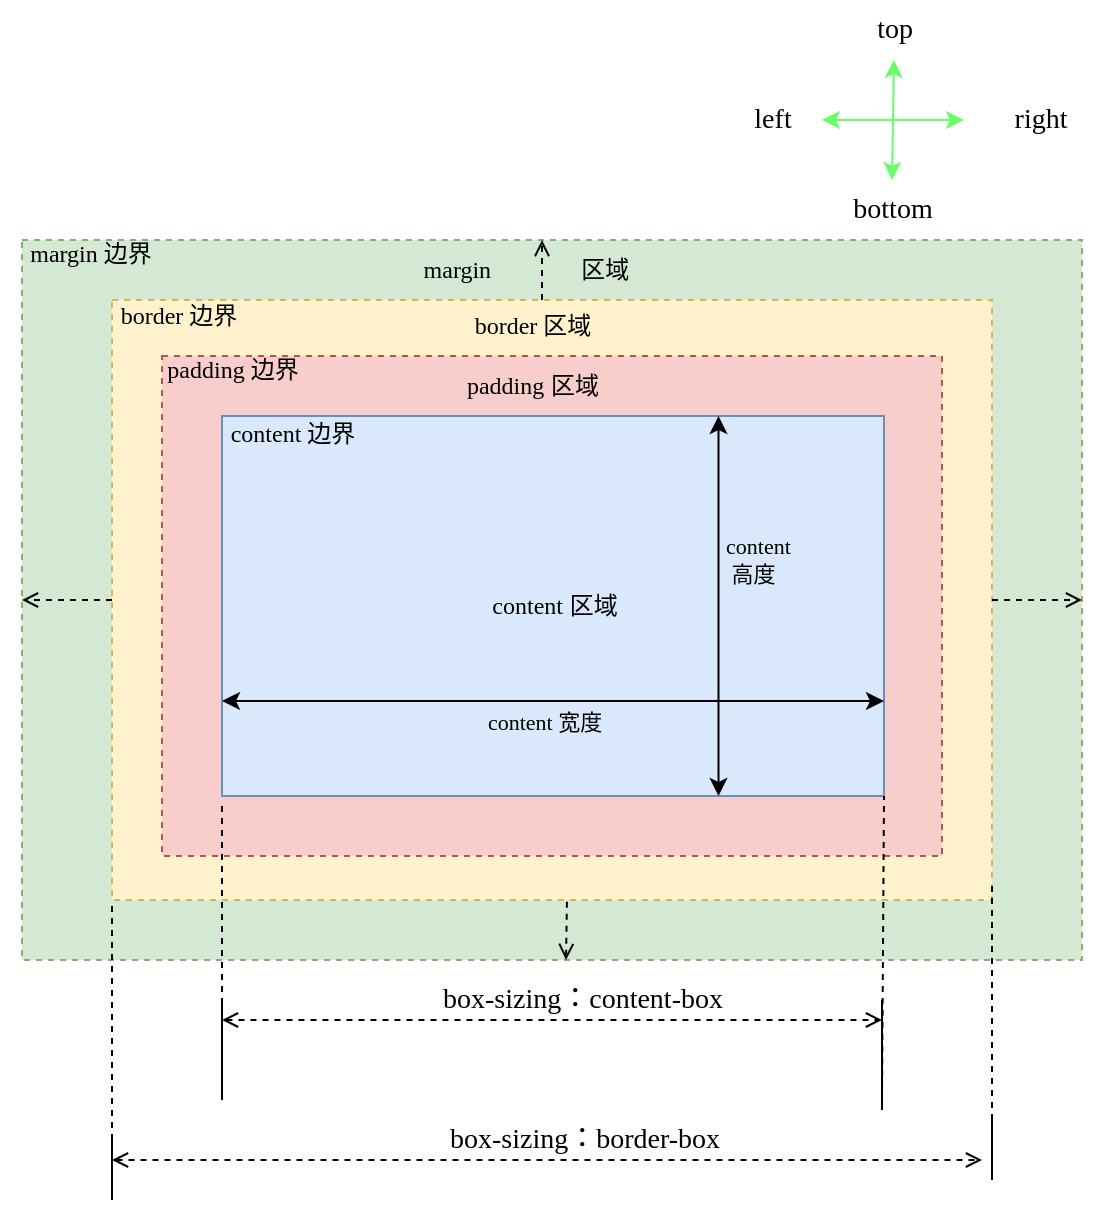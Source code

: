 <mxfile version="20.5.2" type="github" pages="2">
  <diagram id="9d-GFI3kk2zbG0i8XmGT" name="第 1 页">
    <mxGraphModel dx="1550" dy="779" grid="1" gridSize="10" guides="1" tooltips="1" connect="1" arrows="1" fold="1" page="1" pageScale="1" pageWidth="827" pageHeight="1169" math="0" shadow="0">
      <root>
        <mxCell id="0" />
        <mxCell id="1" parent="0" />
        <mxCell id="iBp1cymdIBhy6qXcftFD-20" value="" style="rounded=0;whiteSpace=wrap;html=1;dashed=1;fillColor=#d5e8d4;strokeColor=#82b366;" vertex="1" parent="1">
          <mxGeometry x="160" y="180" width="530" height="360" as="geometry" />
        </mxCell>
        <mxCell id="iBp1cymdIBhy6qXcftFD-21" value="" style="group;align=left;" vertex="1" connectable="0" parent="1">
          <mxGeometry x="205" y="210" width="440" height="300" as="geometry" />
        </mxCell>
        <mxCell id="iBp1cymdIBhy6qXcftFD-16" value="" style="rounded=0;whiteSpace=wrap;html=1;dashed=1;fillColor=#fff2cc;strokeColor=#d6b656;" vertex="1" parent="iBp1cymdIBhy6qXcftFD-21">
          <mxGeometry width="440" height="300" as="geometry" />
        </mxCell>
        <mxCell id="iBp1cymdIBhy6qXcftFD-17" value="" style="group" vertex="1" connectable="0" parent="iBp1cymdIBhy6qXcftFD-21">
          <mxGeometry x="15" y="20" width="400" height="258" as="geometry" />
        </mxCell>
        <mxCell id="iBp1cymdIBhy6qXcftFD-12" value="" style="rounded=0;whiteSpace=wrap;html=1;dashed=1;fillColor=#f8cecc;strokeColor=#b85450;" vertex="1" parent="iBp1cymdIBhy6qXcftFD-17">
          <mxGeometry x="10" y="8" width="390" height="250" as="geometry" />
        </mxCell>
        <mxCell id="iBp1cymdIBhy6qXcftFD-13" value="" style="group" vertex="1" connectable="0" parent="iBp1cymdIBhy6qXcftFD-17">
          <mxGeometry x="40" y="38" width="331" height="190" as="geometry" />
        </mxCell>
        <mxCell id="iBp1cymdIBhy6qXcftFD-1" value="" style="rounded=0;whiteSpace=wrap;html=1;fillColor=#dae8fc;strokeColor=#6c8ebf;" vertex="1" parent="iBp1cymdIBhy6qXcftFD-13">
          <mxGeometry width="331" height="190" as="geometry" />
        </mxCell>
        <mxCell id="iBp1cymdIBhy6qXcftFD-2" value="&lt;font face=&quot;Comic Sans MS&quot;&gt;content&lt;/font&gt; &lt;font data-font-src=&quot;https://fonts.googleapis.com/css?family=ZCOOL+KuaiLe&quot; face=&quot;ZCOOL KuaiLe&quot;&gt;区域&lt;/font&gt;" style="text;html=1;align=center;verticalAlign=middle;resizable=0;points=[];autosize=1;strokeColor=none;fillColor=none;" vertex="1" parent="iBp1cymdIBhy6qXcftFD-13">
          <mxGeometry x="120.5" y="80" width="90" height="30" as="geometry" />
        </mxCell>
        <mxCell id="iBp1cymdIBhy6qXcftFD-3" value="&lt;font face=&quot;Comic Sans MS&quot;&gt;content &lt;/font&gt;&lt;font data-font-src=&quot;https://fonts.googleapis.com/css?family=ZCOOL+KuaiLe&quot; face=&quot;ZCOOL KuaiLe&quot;&gt;边界&lt;/font&gt;" style="text;html=1;align=center;verticalAlign=middle;resizable=0;points=[];autosize=1;strokeColor=none;fillColor=none;" vertex="1" parent="iBp1cymdIBhy6qXcftFD-13">
          <mxGeometry x="-10" y="-6" width="90" height="30" as="geometry" />
        </mxCell>
        <mxCell id="iBp1cymdIBhy6qXcftFD-7" value="" style="endArrow=classic;startArrow=classic;html=1;rounded=0;exitX=0;exitY=0.75;exitDx=0;exitDy=0;entryX=1;entryY=0.75;entryDx=0;entryDy=0;" edge="1" parent="iBp1cymdIBhy6qXcftFD-13" source="iBp1cymdIBhy6qXcftFD-1" target="iBp1cymdIBhy6qXcftFD-1">
          <mxGeometry width="50" height="50" relative="1" as="geometry">
            <mxPoint x="130" y="240" as="sourcePoint" />
            <mxPoint x="180" y="190" as="targetPoint" />
          </mxGeometry>
        </mxCell>
        <mxCell id="iBp1cymdIBhy6qXcftFD-9" value="&lt;font face=&quot;Comic Sans MS&quot;&gt;content &lt;/font&gt;&lt;font data-font-src=&quot;https://fonts.googleapis.com/css?family=ZCOOL+KuaiLe&quot; face=&quot;ZCOOL KuaiLe&quot;&gt;宽度&lt;/font&gt;" style="edgeLabel;html=1;align=center;verticalAlign=middle;resizable=0;points=[];labelBackgroundColor=none;" vertex="1" connectable="0" parent="iBp1cymdIBhy6qXcftFD-7">
          <mxGeometry x="0.108" y="1" relative="1" as="geometry">
            <mxPoint x="-23" y="11" as="offset" />
          </mxGeometry>
        </mxCell>
        <mxCell id="iBp1cymdIBhy6qXcftFD-10" value="" style="endArrow=classic;startArrow=classic;html=1;rounded=0;entryX=0.75;entryY=0;entryDx=0;entryDy=0;exitX=0.75;exitY=1;exitDx=0;exitDy=0;" edge="1" parent="iBp1cymdIBhy6qXcftFD-13" source="iBp1cymdIBhy6qXcftFD-1" target="iBp1cymdIBhy6qXcftFD-1">
          <mxGeometry width="50" height="50" relative="1" as="geometry">
            <mxPoint x="130" y="240" as="sourcePoint" />
            <mxPoint x="180" y="190" as="targetPoint" />
          </mxGeometry>
        </mxCell>
        <mxCell id="iBp1cymdIBhy6qXcftFD-11" value="&lt;span style=&quot;&quot;&gt;&lt;font face=&quot;Comic Sans MS&quot;&gt;content&lt;br&gt;&lt;/font&gt;&lt;font data-font-src=&quot;https://fonts.googleapis.com/css?family=ZCOOL+KuaiLe&quot; face=&quot;ZCOOL KuaiLe&quot;&gt;&amp;nbsp;高度&lt;/font&gt;&lt;/span&gt;" style="edgeLabel;html=1;align=left;verticalAlign=middle;resizable=0;points=[];labelBackgroundColor=none;" vertex="1" connectable="0" parent="iBp1cymdIBhy6qXcftFD-10">
          <mxGeometry x="0.583" y="1" relative="1" as="geometry">
            <mxPoint x="3" y="32" as="offset" />
          </mxGeometry>
        </mxCell>
        <mxCell id="iBp1cymdIBhy6qXcftFD-14" value="&lt;font face=&quot;Comic Sans MS&quot;&gt;padding&lt;/font&gt;&lt;font data-font-src=&quot;https://fonts.googleapis.com/css?family=ZCOOL+KuaiLe&quot; face=&quot;ZCOOL KuaiLe&quot;&gt; 边界&lt;/font&gt;" style="text;html=1;align=center;verticalAlign=middle;resizable=0;points=[];autosize=1;strokeColor=none;fillColor=none;" vertex="1" parent="iBp1cymdIBhy6qXcftFD-17">
          <mxGeometry width="90" height="30" as="geometry" />
        </mxCell>
        <mxCell id="iBp1cymdIBhy6qXcftFD-15" value="&lt;font face=&quot;Comic Sans MS&quot;&gt;border &lt;/font&gt;&lt;font data-font-src=&quot;https://fonts.googleapis.com/css?family=ZCOOL+KuaiLe&quot; face=&quot;ZCOOL KuaiLe&quot;&gt;边界&lt;/font&gt;" style="text;html=1;align=center;verticalAlign=middle;resizable=0;points=[];autosize=1;strokeColor=none;fillColor=none;dashed=1;" vertex="1" parent="iBp1cymdIBhy6qXcftFD-17">
          <mxGeometry x="-27" y="-27" width="90" height="30" as="geometry" />
        </mxCell>
        <mxCell id="iBp1cymdIBhy6qXcftFD-18" value="&lt;font face=&quot;Comic Sans MS&quot;&gt;border &lt;/font&gt;&lt;font data-font-src=&quot;https://fonts.googleapis.com/css?family=ZCOOL+KuaiLe&quot; face=&quot;ZCOOL KuaiLe&quot;&gt;区域&lt;/font&gt;" style="text;html=1;align=center;verticalAlign=middle;resizable=0;points=[];autosize=1;strokeColor=none;fillColor=none;" vertex="1" parent="iBp1cymdIBhy6qXcftFD-17">
          <mxGeometry x="150" y="-22" width="90" height="30" as="geometry" />
        </mxCell>
        <mxCell id="iBp1cymdIBhy6qXcftFD-19" value="&lt;font face=&quot;Comic Sans MS&quot;&gt;padding&lt;/font&gt; &lt;font data-font-src=&quot;https://fonts.googleapis.com/css?family=ZCOOL+KuaiLe&quot; face=&quot;ZCOOL KuaiLe&quot;&gt;区域&lt;/font&gt;" style="text;html=1;align=center;verticalAlign=middle;resizable=0;points=[];autosize=1;strokeColor=none;fillColor=none;" vertex="1" parent="iBp1cymdIBhy6qXcftFD-17">
          <mxGeometry x="150" y="8" width="90" height="30" as="geometry" />
        </mxCell>
        <mxCell id="tstaIWyoXowcSFQgQ5QY-11" value="" style="endArrow=none;html=1;rounded=0;dashed=1;fontFamily=ZCOOL KuaiLe;fontSource=https%3A%2F%2Ffonts.googleapis.com%2Fcss%3Ffamily%3DZCOOL%2BKuaiLe;fontSize=14;" edge="1" parent="iBp1cymdIBhy6qXcftFD-17">
          <mxGeometry width="50" height="50" relative="1" as="geometry">
            <mxPoint x="40" y="380" as="sourcePoint" />
            <mxPoint x="40" y="230" as="targetPoint" />
          </mxGeometry>
        </mxCell>
        <mxCell id="tstaIWyoXowcSFQgQ5QY-14" value="" style="endArrow=none;html=1;rounded=0;dashed=1;fontFamily=ZCOOL KuaiLe;fontSource=https%3A%2F%2Ffonts.googleapis.com%2Fcss%3Ffamily%3DZCOOL%2BKuaiLe;fontSize=14;entryX=1;entryY=1;entryDx=0;entryDy=0;" edge="1" parent="iBp1cymdIBhy6qXcftFD-21" target="iBp1cymdIBhy6qXcftFD-1">
          <mxGeometry width="50" height="50" relative="1" as="geometry">
            <mxPoint x="385" y="400" as="sourcePoint" />
            <mxPoint x="385" y="360" as="targetPoint" />
          </mxGeometry>
        </mxCell>
        <mxCell id="iBp1cymdIBhy6qXcftFD-22" value="&lt;font face=&quot;Comic Sans MS&quot;&gt;margin &lt;/font&gt;&lt;font data-font-src=&quot;https://fonts.googleapis.com/css?family=ZCOOL+KuaiLe&quot; face=&quot;ZCOOL KuaiLe&quot;&gt;边界&lt;/font&gt;" style="text;html=1;align=center;verticalAlign=middle;resizable=0;points=[];autosize=1;strokeColor=none;fillColor=none;" vertex="1" parent="1">
          <mxGeometry x="149" y="172" width="90" height="30" as="geometry" />
        </mxCell>
        <mxCell id="iBp1cymdIBhy6qXcftFD-23" value="&amp;nbsp; &amp;nbsp; &lt;font face=&quot;Comic Sans MS&quot;&gt;margin&amp;nbsp; &amp;nbsp; &amp;nbsp; &amp;nbsp; &amp;nbsp; &amp;nbsp; &amp;nbsp; &amp;nbsp;&lt;/font&gt;&lt;font data-font-src=&quot;https://fonts.googleapis.com/css?family=ZCOOL+KuaiLe&quot; face=&quot;ZCOOL KuaiLe&quot;&gt;区域&lt;/font&gt;" style="text;html=1;align=center;verticalAlign=middle;resizable=0;points=[];autosize=1;strokeColor=none;fillColor=none;" vertex="1" parent="1">
          <mxGeometry x="330" y="180" width="150" height="30" as="geometry" />
        </mxCell>
        <mxCell id="iBp1cymdIBhy6qXcftFD-25" value="" style="endArrow=open;html=1;rounded=0;exitX=0;exitY=0.5;exitDx=0;exitDy=0;entryX=0;entryY=0.5;entryDx=0;entryDy=0;dashed=1;endFill=0;" edge="1" parent="1" source="iBp1cymdIBhy6qXcftFD-16" target="iBp1cymdIBhy6qXcftFD-20">
          <mxGeometry width="50" height="50" relative="1" as="geometry">
            <mxPoint x="390" y="450" as="sourcePoint" />
            <mxPoint x="440" y="400" as="targetPoint" />
          </mxGeometry>
        </mxCell>
        <mxCell id="iBp1cymdIBhy6qXcftFD-27" value="" style="endArrow=open;html=1;rounded=0;exitX=0.517;exitY=1.003;exitDx=0;exitDy=0;exitPerimeter=0;dashed=1;endFill=0;" edge="1" parent="1" source="iBp1cymdIBhy6qXcftFD-16">
          <mxGeometry width="50" height="50" relative="1" as="geometry">
            <mxPoint x="390" y="450" as="sourcePoint" />
            <mxPoint x="432" y="540" as="targetPoint" />
          </mxGeometry>
        </mxCell>
        <mxCell id="iBp1cymdIBhy6qXcftFD-28" value="" style="endArrow=open;html=1;rounded=0;exitX=1;exitY=0.5;exitDx=0;exitDy=0;entryX=1;entryY=0.5;entryDx=0;entryDy=0;dashed=1;endFill=0;" edge="1" parent="1" source="iBp1cymdIBhy6qXcftFD-16" target="iBp1cymdIBhy6qXcftFD-20">
          <mxGeometry width="50" height="50" relative="1" as="geometry">
            <mxPoint x="750" y="380" as="sourcePoint" />
            <mxPoint x="800" y="330" as="targetPoint" />
          </mxGeometry>
        </mxCell>
        <mxCell id="iBp1cymdIBhy6qXcftFD-29" value="" style="endArrow=open;html=1;rounded=0;dashed=1;endFill=0;" edge="1" parent="1">
          <mxGeometry width="50" height="50" relative="1" as="geometry">
            <mxPoint x="420" y="210" as="sourcePoint" />
            <mxPoint x="420" y="180" as="targetPoint" />
          </mxGeometry>
        </mxCell>
        <mxCell id="iBp1cymdIBhy6qXcftFD-30" value="&lt;font style=&quot;font-size: 22px;&quot;&gt;&lt;font style=&quot;font-size: 22px;&quot; face=&quot;Comic Sans MS&quot;&gt;css&lt;/font&gt;&lt;font data-font-src=&quot;https://fonts.googleapis.com/css?family=ZCOOL+KuaiLe&quot; face=&quot;ZCOOL KuaiLe&quot; style=&quot;font-size: 22px;&quot;&gt;标准盒子模型&lt;/font&gt;&lt;/font&gt;" style="text;html=1;strokeColor=none;fillColor=none;align=center;verticalAlign=middle;whiteSpace=wrap;rounded=0;dashed=1;fontColor=#FFFFFF;" vertex="1" parent="1">
          <mxGeometry x="339" y="142" width="171" height="30" as="geometry" />
        </mxCell>
        <mxCell id="tstaIWyoXowcSFQgQ5QY-8" value="" style="endArrow=open;startArrow=open;html=1;rounded=0;dashed=1;fontFamily=ZCOOL KuaiLe;fontSource=https%3A%2F%2Ffonts.googleapis.com%2Fcss%3Ffamily%3DZCOOL%2BKuaiLe;fontSize=14;endFill=0;startFill=0;" edge="1" parent="1">
          <mxGeometry width="50" height="50" relative="1" as="geometry">
            <mxPoint x="260" y="570" as="sourcePoint" />
            <mxPoint x="590" y="570" as="targetPoint" />
          </mxGeometry>
        </mxCell>
        <mxCell id="tstaIWyoXowcSFQgQ5QY-16" value="&lt;font face=&quot;Comic Sans MS&quot;&gt;box-sizing：content-box&lt;/font&gt;" style="edgeLabel;html=1;align=center;verticalAlign=middle;resizable=0;points=[];fontSize=14;fontFamily=ZCOOL KuaiLe;" vertex="1" connectable="0" parent="tstaIWyoXowcSFQgQ5QY-8">
          <mxGeometry x="0.059" y="-3" relative="1" as="geometry">
            <mxPoint x="5" y="-13" as="offset" />
          </mxGeometry>
        </mxCell>
        <mxCell id="tstaIWyoXowcSFQgQ5QY-17" value="&lt;font color=&quot;#ffffff&quot; face=&quot;Comic Sans MS&quot;&gt;width&lt;/font&gt;" style="text;html=1;align=center;verticalAlign=middle;resizable=0;points=[];autosize=1;strokeColor=none;fillColor=none;fontSize=14;fontFamily=ZCOOL KuaiLe;" vertex="1" parent="1">
          <mxGeometry x="410" y="570" width="60" height="30" as="geometry" />
        </mxCell>
        <mxCell id="tstaIWyoXowcSFQgQ5QY-18" value="" style="endArrow=none;html=1;rounded=0;dashed=1;fontFamily=ZCOOL KuaiLe;fontSource=https%3A%2F%2Ffonts.googleapis.com%2Fcss%3Ffamily%3DZCOOL%2BKuaiLe;fontSize=14;" edge="1" parent="1">
          <mxGeometry width="50" height="50" relative="1" as="geometry">
            <mxPoint x="205" y="660" as="sourcePoint" />
            <mxPoint x="205" y="510" as="targetPoint" />
          </mxGeometry>
        </mxCell>
        <mxCell id="tstaIWyoXowcSFQgQ5QY-19" value="" style="endArrow=none;html=1;rounded=0;dashed=1;fontFamily=ZCOOL KuaiLe;fontSource=https%3A%2F%2Ffonts.googleapis.com%2Fcss%3Ffamily%3DZCOOL%2BKuaiLe;fontSize=14;" edge="1" parent="1">
          <mxGeometry width="50" height="50" relative="1" as="geometry">
            <mxPoint x="645" y="650" as="sourcePoint" />
            <mxPoint x="645" y="500" as="targetPoint" />
          </mxGeometry>
        </mxCell>
        <mxCell id="tstaIWyoXowcSFQgQ5QY-20" value="" style="endArrow=open;startArrow=open;html=1;rounded=0;dashed=1;fontFamily=ZCOOL KuaiLe;fontSource=https%3A%2F%2Ffonts.googleapis.com%2Fcss%3Ffamily%3DZCOOL%2BKuaiLe;fontSize=14;endFill=0;startFill=0;" edge="1" parent="1">
          <mxGeometry width="50" height="50" relative="1" as="geometry">
            <mxPoint x="205" y="640" as="sourcePoint" />
            <mxPoint x="640" y="640" as="targetPoint" />
          </mxGeometry>
        </mxCell>
        <mxCell id="tstaIWyoXowcSFQgQ5QY-21" value="&lt;font face=&quot;Comic Sans MS&quot;&gt;box-sizing：border-box&lt;/font&gt;" style="edgeLabel;html=1;align=center;verticalAlign=middle;resizable=0;points=[];fontSize=14;fontFamily=ZCOOL KuaiLe;" vertex="1" connectable="0" parent="tstaIWyoXowcSFQgQ5QY-20">
          <mxGeometry x="0.059" y="-3" relative="1" as="geometry">
            <mxPoint x="5" y="-13" as="offset" />
          </mxGeometry>
        </mxCell>
        <mxCell id="tstaIWyoXowcSFQgQ5QY-22" value="&lt;font color=&quot;#ffffff&quot; face=&quot;Comic Sans MS&quot;&gt;width&lt;/font&gt;" style="text;html=1;align=center;verticalAlign=middle;resizable=0;points=[];autosize=1;strokeColor=none;fillColor=none;fontSize=14;fontFamily=ZCOOL KuaiLe;" vertex="1" parent="1">
          <mxGeometry x="410" y="640" width="60" height="30" as="geometry" />
        </mxCell>
        <mxCell id="tstaIWyoXowcSFQgQ5QY-23" value="" style="endArrow=none;html=1;rounded=0;fontFamily=Comic Sans MS;fontSize=14;" edge="1" parent="1">
          <mxGeometry width="50" height="50" relative="1" as="geometry">
            <mxPoint x="205" y="660" as="sourcePoint" />
            <mxPoint x="205" y="630" as="targetPoint" />
          </mxGeometry>
        </mxCell>
        <mxCell id="tstaIWyoXowcSFQgQ5QY-24" value="" style="endArrow=none;html=1;rounded=0;fontFamily=Comic Sans MS;fontSize=14;" edge="1" parent="1">
          <mxGeometry width="50" height="50" relative="1" as="geometry">
            <mxPoint x="645" y="650" as="sourcePoint" />
            <mxPoint x="645" y="620" as="targetPoint" />
          </mxGeometry>
        </mxCell>
        <mxCell id="tstaIWyoXowcSFQgQ5QY-25" value="" style="endArrow=none;html=1;rounded=0;fontFamily=Comic Sans MS;fontSize=14;" edge="1" parent="1">
          <mxGeometry width="50" height="50" relative="1" as="geometry">
            <mxPoint x="260" y="610" as="sourcePoint" />
            <mxPoint x="260" y="560" as="targetPoint" />
          </mxGeometry>
        </mxCell>
        <mxCell id="tstaIWyoXowcSFQgQ5QY-26" value="" style="endArrow=none;html=1;rounded=0;fontFamily=Comic Sans MS;fontSize=14;" edge="1" parent="1">
          <mxGeometry width="50" height="50" relative="1" as="geometry">
            <mxPoint x="590" y="615" as="sourcePoint" />
            <mxPoint x="590" y="560" as="targetPoint" />
          </mxGeometry>
        </mxCell>
        <mxCell id="tstaIWyoXowcSFQgQ5QY-34" value="" style="group" vertex="1" connectable="0" parent="1">
          <mxGeometry x="510" y="60" width="189" height="120" as="geometry" />
        </mxCell>
        <mxCell id="tstaIWyoXowcSFQgQ5QY-29" value="" style="group" vertex="1" connectable="0" parent="tstaIWyoXowcSFQgQ5QY-34">
          <mxGeometry x="50" y="30" width="71" height="60" as="geometry" />
        </mxCell>
        <mxCell id="tstaIWyoXowcSFQgQ5QY-27" value="" style="endArrow=classic;startArrow=classic;html=1;rounded=0;strokeColor=#66FF66;fontFamily=Comic Sans MS;fontSize=14;" edge="1" parent="tstaIWyoXowcSFQgQ5QY-29">
          <mxGeometry width="50" height="50" relative="1" as="geometry">
            <mxPoint y="30" as="sourcePoint" />
            <mxPoint x="71" y="30" as="targetPoint" />
          </mxGeometry>
        </mxCell>
        <mxCell id="tstaIWyoXowcSFQgQ5QY-28" value="" style="endArrow=classic;startArrow=classic;html=1;rounded=0;strokeColor=#66FF66;fontFamily=Comic Sans MS;fontSize=14;" edge="1" parent="tstaIWyoXowcSFQgQ5QY-29">
          <mxGeometry width="50" height="50" relative="1" as="geometry">
            <mxPoint x="35" y="60" as="sourcePoint" />
            <mxPoint x="36" as="targetPoint" />
          </mxGeometry>
        </mxCell>
        <mxCell id="tstaIWyoXowcSFQgQ5QY-30" value="left" style="text;html=1;align=center;verticalAlign=middle;resizable=0;points=[];autosize=1;strokeColor=none;fillColor=none;fontSize=14;fontFamily=Comic Sans MS;" vertex="1" parent="tstaIWyoXowcSFQgQ5QY-34">
          <mxGeometry y="45" width="50" height="30" as="geometry" />
        </mxCell>
        <mxCell id="tstaIWyoXowcSFQgQ5QY-31" value="right" style="text;html=1;align=center;verticalAlign=middle;resizable=0;points=[];autosize=1;strokeColor=none;fillColor=none;fontSize=14;fontFamily=Comic Sans MS;" vertex="1" parent="tstaIWyoXowcSFQgQ5QY-34">
          <mxGeometry x="129" y="45" width="60" height="30" as="geometry" />
        </mxCell>
        <mxCell id="tstaIWyoXowcSFQgQ5QY-32" value="top" style="text;html=1;align=center;verticalAlign=middle;resizable=0;points=[];autosize=1;strokeColor=none;fillColor=none;fontSize=14;fontFamily=Comic Sans MS;" vertex="1" parent="tstaIWyoXowcSFQgQ5QY-34">
          <mxGeometry x="65.5" width="40" height="30" as="geometry" />
        </mxCell>
        <mxCell id="tstaIWyoXowcSFQgQ5QY-33" value="bottom" style="text;html=1;align=center;verticalAlign=middle;resizable=0;points=[];autosize=1;strokeColor=none;fillColor=none;fontSize=14;fontFamily=Comic Sans MS;" vertex="1" parent="tstaIWyoXowcSFQgQ5QY-34">
          <mxGeometry x="50" y="90" width="70" height="30" as="geometry" />
        </mxCell>
      </root>
    </mxGraphModel>
  </diagram>
  <diagram id="syp5oG1yBdBtSy1dBa_j" name="第 2 页">
    <mxGraphModel dx="1550" dy="835" grid="1" gridSize="10" guides="1" tooltips="1" connect="1" arrows="1" fold="1" page="1" pageScale="1" pageWidth="827" pageHeight="1169" math="0" shadow="0">
      <root>
        <mxCell id="0" />
        <mxCell id="1" parent="0" />
      </root>
    </mxGraphModel>
  </diagram>
</mxfile>
